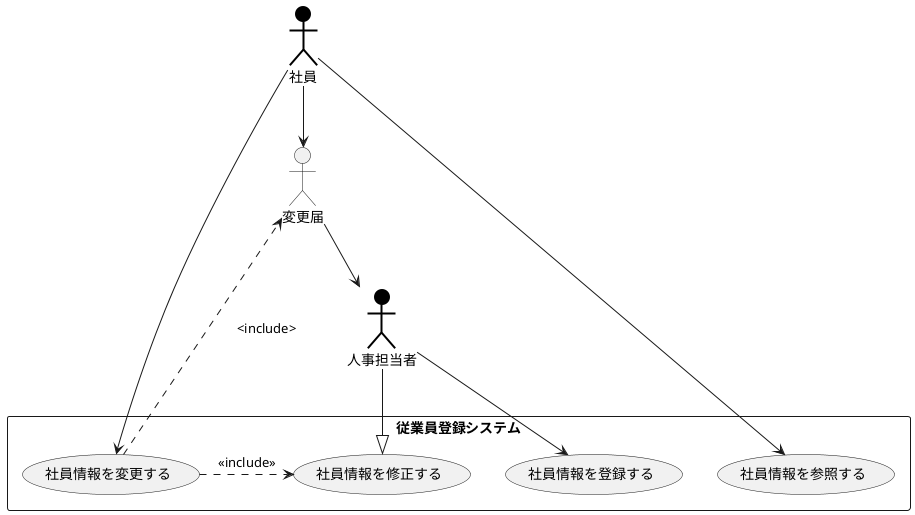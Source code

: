@startuml ユースケース図
actor 人事担当者 #000000;line:black;line.bold;
actor 社員 #000000;line:black;line.bold;
rectangle 従業員登録システム{
usecase 社員情報を変更する
usecase 社員情報を登録する
usecase 社員情報を参照する
usecase 社員情報を修正する
}
社員 --> 社員情報を変更する
社員 --> 社員情報を参照する
社員 --> 変更届
人事担当者 ---> 社員情報を登録する
人事担当者 --|> 社員情報を修正する
変更届 --> 人事担当者
社員情報を変更する .> 変更届:<include>
社員情報を変更する.> 社員情報を修正する:<<include>>
@enduml